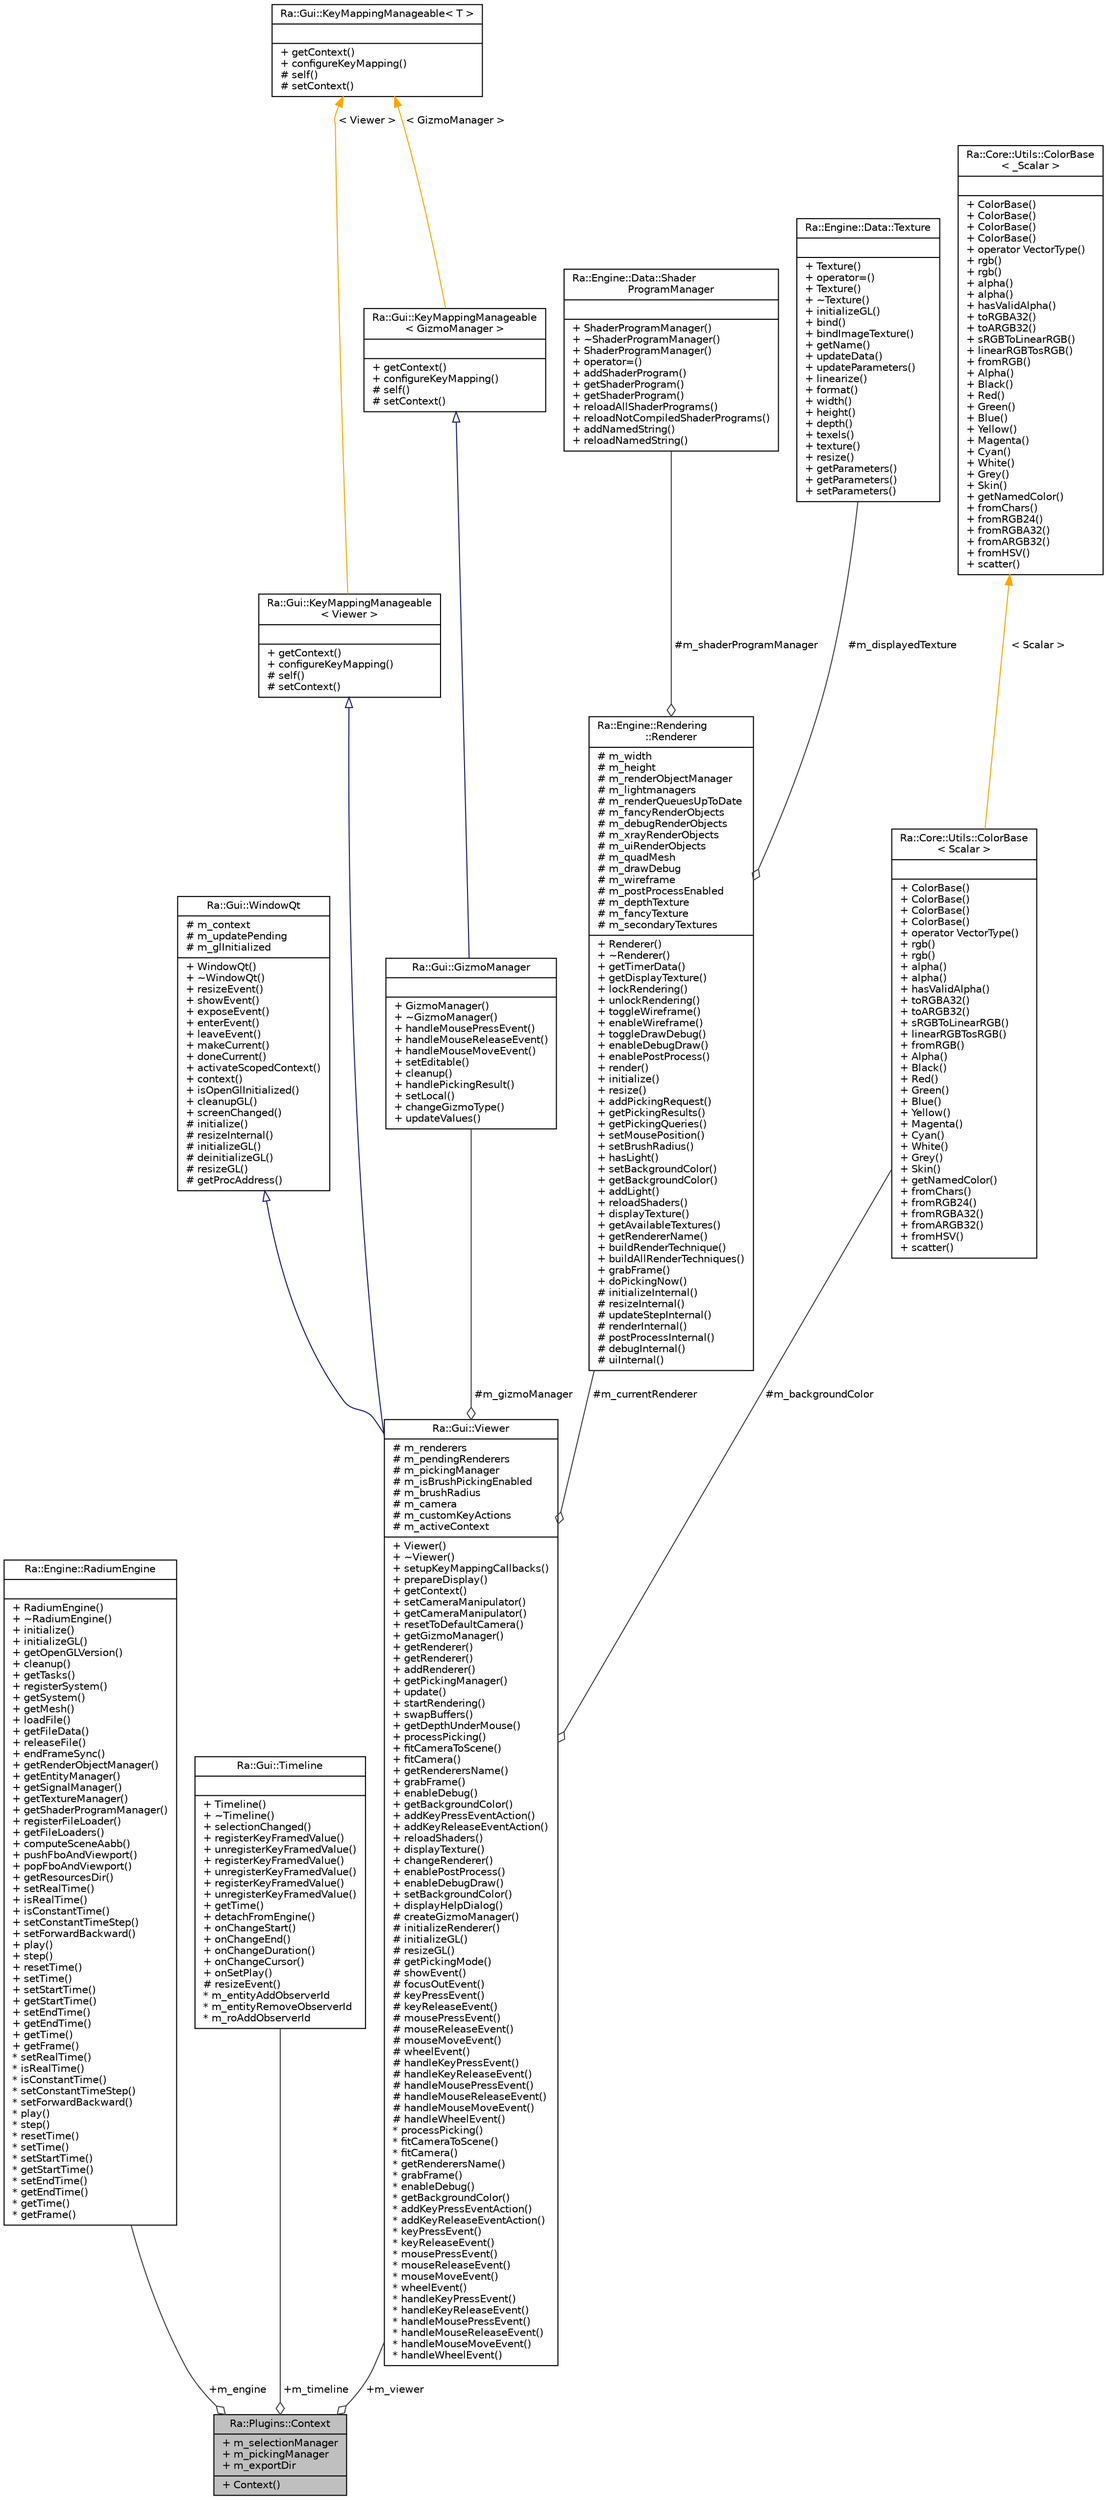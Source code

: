 digraph "Ra::Plugins::Context"
{
 // INTERACTIVE_SVG=YES
 // LATEX_PDF_SIZE
  edge [fontname="Helvetica",fontsize="10",labelfontname="Helvetica",labelfontsize="10"];
  node [fontname="Helvetica",fontsize="10",shape=record];
  Node1 [label="{Ra::Plugins::Context\n|+ m_selectionManager\l+ m_pickingManager\l+ m_exportDir\l|+ Context()\l}",height=0.2,width=0.4,color="black", fillcolor="grey75", style="filled", fontcolor="black",tooltip="Data passed to the plugin constructor."];
  Node2 -> Node1 [color="grey25",fontsize="10",style="solid",label=" +m_engine" ,arrowhead="odiamond",fontname="Helvetica"];
  Node2 [label="{Ra::Engine::RadiumEngine\n||+ RadiumEngine()\l+ ~RadiumEngine()\l+ initialize()\l+ initializeGL()\l+ getOpenGLVersion()\l+ cleanup()\l+ getTasks()\l+ registerSystem()\l+ getSystem()\l+ getMesh()\l+ loadFile()\l+ getFileData()\l+ releaseFile()\l+ endFrameSync()\l+ getRenderObjectManager()\l+ getEntityManager()\l+ getSignalManager()\l+ getTextureManager()\l+ getShaderProgramManager()\l+ registerFileLoader()\l+ getFileLoaders()\l+ computeSceneAabb()\l+ pushFboAndViewport()\l+ popFboAndViewport()\l+ getResourcesDir()\l+ setRealTime()\l+ isRealTime()\l+ isConstantTime()\l+ setConstantTimeStep()\l+ setForwardBackward()\l+ play()\l+ step()\l+ resetTime()\l+ setTime()\l+ setStartTime()\l+ getStartTime()\l+ setEndTime()\l+ getEndTime()\l+ getTime()\l+ getFrame()\l* setRealTime()\l* isRealTime()\l* isConstantTime()\l* setConstantTimeStep()\l* setForwardBackward()\l* play()\l* step()\l* resetTime()\l* setTime()\l* setStartTime()\l* getStartTime()\l* setEndTime()\l* getEndTime()\l* getTime()\l* getFrame()\l}",height=0.2,width=0.4,color="black", fillcolor="white", style="filled",URL="$classRa_1_1Engine_1_1RadiumEngine.html",tooltip=" "];
  Node3 -> Node1 [color="grey25",fontsize="10",style="solid",label=" +m_timeline" ,arrowhead="odiamond",fontname="Helvetica"];
  Node3 [label="{Ra::Gui::Timeline\n||+ Timeline()\l+ ~Timeline()\l+ selectionChanged()\l+ registerKeyFramedValue()\l+ unregisterKeyFramedValue()\l+ registerKeyFramedValue()\l+ unregisterKeyFramedValue()\l+ registerKeyFramedValue()\l+ unregisterKeyFramedValue()\l+ getTime()\l+ detachFromEngine()\l+ onChangeStart()\l+ onChangeEnd()\l+ onChangeDuration()\l+ onChangeCursor()\l+ onSetPlay()\l# resizeEvent()\l* m_entityAddObserverId\l* m_entityRemoveObserverId\l* m_roAddObserverId\l}",height=0.2,width=0.4,color="black", fillcolor="white", style="filled",URL="$classRa_1_1Gui_1_1Timeline.html",tooltip="The Timeline class provides display and management of time, as well as keyframes."];
  Node4 -> Node1 [color="grey25",fontsize="10",style="solid",label=" +m_viewer" ,arrowhead="odiamond",fontname="Helvetica"];
  Node4 [label="{Ra::Gui::Viewer\n|# m_renderers\l# m_pendingRenderers\l# m_pickingManager\l# m_isBrushPickingEnabled\l# m_brushRadius\l# m_camera\l# m_customKeyActions\l# m_activeContext\l|+ Viewer()\l+ ~Viewer()\l+ setupKeyMappingCallbacks()\l+ prepareDisplay()\l+ getContext()\l+ setCameraManipulator()\l+ getCameraManipulator()\l+ resetToDefaultCamera()\l+ getGizmoManager()\l+ getRenderer()\l+ getRenderer()\l+ addRenderer()\l+ getPickingManager()\l+ update()\l+ startRendering()\l+ swapBuffers()\l+ getDepthUnderMouse()\l+ processPicking()\l+ fitCameraToScene()\l+ fitCamera()\l+ getRenderersName()\l+ grabFrame()\l+ enableDebug()\l+ getBackgroundColor()\l+ addKeyPressEventAction()\l+ addKeyReleaseEventAction()\l+ reloadShaders()\l+ displayTexture()\l+ changeRenderer()\l+ enablePostProcess()\l+ enableDebugDraw()\l+ setBackgroundColor()\l+ displayHelpDialog()\l# createGizmoManager()\l# initializeRenderer()\l# initializeGL()\l# resizeGL()\l# getPickingMode()\l# showEvent()\l# focusOutEvent()\l# keyPressEvent()\l# keyReleaseEvent()\l# mousePressEvent()\l# mouseReleaseEvent()\l# mouseMoveEvent()\l# wheelEvent()\l# handleKeyPressEvent()\l# handleKeyReleaseEvent()\l# handleMousePressEvent()\l# handleMouseReleaseEvent()\l# handleMouseMoveEvent()\l# handleWheelEvent()\l* processPicking()\l* fitCameraToScene()\l* fitCamera()\l* getRenderersName()\l* grabFrame()\l* enableDebug()\l* getBackgroundColor()\l* addKeyPressEventAction()\l* addKeyReleaseEventAction()\l* keyPressEvent()\l* keyReleaseEvent()\l* mousePressEvent()\l* mouseReleaseEvent()\l* mouseMoveEvent()\l* wheelEvent()\l* handleKeyPressEvent()\l* handleKeyReleaseEvent()\l* handleMousePressEvent()\l* handleMouseReleaseEvent()\l* handleMouseMoveEvent()\l* handleWheelEvent()\l}",height=0.2,width=0.4,color="black", fillcolor="white", style="filled",URL="$classRa_1_1Gui_1_1Viewer.html",tooltip=" "];
  Node5 -> Node4 [dir="back",color="midnightblue",fontsize="10",style="solid",arrowtail="onormal",fontname="Helvetica"];
  Node5 [label="{Ra::Gui::WindowQt\n|# m_context\l# m_updatePending\l# m_glInitialized\l|+ WindowQt()\l+ ~WindowQt()\l+ resizeEvent()\l+ showEvent()\l+ exposeEvent()\l+ enterEvent()\l+ leaveEvent()\l+ makeCurrent()\l+ doneCurrent()\l+ activateScopedContext()\l+ context()\l+ isOpenGlInitialized()\l+ cleanupGL()\l+ screenChanged()\l# initialize()\l# resizeInternal()\l# initializeGL()\l# deinitializeGL()\l# resizeGL()\l# getProcAddress()\l}",height=0.2,width=0.4,color="black", fillcolor="white", style="filled",URL="$classRa_1_1Gui_1_1WindowQt.html",tooltip="Base class for OpenGL widgets, compatble with Qt and globjects/glbindings."];
  Node6 -> Node4 [dir="back",color="midnightblue",fontsize="10",style="solid",arrowtail="onormal",fontname="Helvetica"];
  Node6 [label="{Ra::Gui::KeyMappingManageable\l\< Viewer \>\n||+ getContext()\l+ configureKeyMapping()\l# self()\l# setContext()\l}",height=0.2,width=0.4,color="black", fillcolor="white", style="filled",URL="$classRa_1_1Gui_1_1KeyMappingManageable.html",tooltip=" "];
  Node7 -> Node6 [dir="back",color="orange",fontsize="10",style="solid",label=" \< Viewer \>" ,fontname="Helvetica"];
  Node7 [label="{Ra::Gui::KeyMappingManageable\< T \>\n||+ getContext()\l+ configureKeyMapping()\l# self()\l# setContext()\l}",height=0.2,width=0.4,color="black", fillcolor="white", style="filled",URL="$classRa_1_1Gui_1_1KeyMappingManageable.html",tooltip=" "];
  Node8 -> Node4 [color="grey25",fontsize="10",style="solid",label=" #m_currentRenderer" ,arrowhead="odiamond",fontname="Helvetica"];
  Node8 [label="{Ra::Engine::Rendering\l::Renderer\n|# m_width\l# m_height\l# m_renderObjectManager\l# m_lightmanagers\l# m_renderQueuesUpToDate\l# m_fancyRenderObjects\l# m_debugRenderObjects\l# m_xrayRenderObjects\l# m_uiRenderObjects\l# m_quadMesh\l# m_drawDebug\l# m_wireframe\l# m_postProcessEnabled\l# m_depthTexture\l# m_fancyTexture\l# m_secondaryTextures\l|+ Renderer()\l+ ~Renderer()\l+ getTimerData()\l+ getDisplayTexture()\l+ lockRendering()\l+ unlockRendering()\l+ toggleWireframe()\l+ enableWireframe()\l+ toggleDrawDebug()\l+ enableDebugDraw()\l+ enablePostProcess()\l+ render()\l+ initialize()\l+ resize()\l+ addPickingRequest()\l+ getPickingResults()\l+ getPickingQueries()\l+ setMousePosition()\l+ setBrushRadius()\l+ hasLight()\l+ setBackgroundColor()\l+ getBackgroundColor()\l+ addLight()\l+ reloadShaders()\l+ displayTexture()\l+ getAvailableTextures()\l+ getRendererName()\l+ buildRenderTechnique()\l+ buildAllRenderTechniques()\l+ grabFrame()\l+ doPickingNow()\l# initializeInternal()\l# resizeInternal()\l# updateStepInternal()\l# renderInternal()\l# postProcessInternal()\l# debugInternal()\l# uiInternal()\l}",height=0.2,width=0.4,color="black", fillcolor="white", style="filled",URL="$classRa_1_1Engine_1_1Rendering_1_1Renderer.html",tooltip=" "];
  Node9 -> Node8 [color="grey25",fontsize="10",style="solid",label=" #m_shaderProgramManager" ,arrowhead="odiamond",fontname="Helvetica"];
  Node9 [label="{Ra::Engine::Data::Shader\lProgramManager\n||+ ShaderProgramManager()\l+ ~ShaderProgramManager()\l+ ShaderProgramManager()\l+ operator=()\l+ addShaderProgram()\l+ getShaderProgram()\l+ getShaderProgram()\l+ reloadAllShaderPrograms()\l+ reloadNotCompiledShaderPrograms()\l+ addNamedString()\l+ reloadNamedString()\l}",height=0.2,width=0.4,color="black", fillcolor="white", style="filled",URL="$classRa_1_1Engine_1_1Data_1_1ShaderProgramManager.html",tooltip=" "];
  Node10 -> Node8 [color="grey25",fontsize="10",style="solid",label=" #m_displayedTexture" ,arrowhead="odiamond",fontname="Helvetica"];
  Node10 [label="{Ra::Engine::Data::Texture\n||+ Texture()\l+ operator=()\l+ Texture()\l+ ~Texture()\l+ initializeGL()\l+ bind()\l+ bindImageTexture()\l+ getName()\l+ updateData()\l+ updateParameters()\l+ linearize()\l+ format()\l+ width()\l+ height()\l+ depth()\l+ texels()\l+ texture()\l+ resize()\l+ getParameters()\l+ getParameters()\l+ setParameters()\l}",height=0.2,width=0.4,color="black", fillcolor="white", style="filled",URL="$classRa_1_1Engine_1_1Data_1_1Texture.html",tooltip=" "];
  Node11 -> Node4 [color="grey25",fontsize="10",style="solid",label=" #m_gizmoManager" ,arrowhead="odiamond",fontname="Helvetica"];
  Node11 [label="{Ra::Gui::GizmoManager\n||+ GizmoManager()\l+ ~GizmoManager()\l+ handleMousePressEvent()\l+ handleMouseReleaseEvent()\l+ handleMouseMoveEvent()\l+ setEditable()\l+ cleanup()\l+ handlePickingResult()\l+ setLocal()\l+ changeGizmoType()\l+ updateValues()\l}",height=0.2,width=0.4,color="black", fillcolor="white", style="filled",URL="$classRa_1_1Gui_1_1GizmoManager.html",tooltip=" "];
  Node12 -> Node11 [dir="back",color="midnightblue",fontsize="10",style="solid",arrowtail="onormal",fontname="Helvetica"];
  Node12 [label="{Ra::Gui::KeyMappingManageable\l\< GizmoManager \>\n||+ getContext()\l+ configureKeyMapping()\l# self()\l# setContext()\l}",height=0.2,width=0.4,color="black", fillcolor="white", style="filled",URL="$classRa_1_1Gui_1_1KeyMappingManageable.html",tooltip=" "];
  Node7 -> Node12 [dir="back",color="orange",fontsize="10",style="solid",label=" \< GizmoManager \>" ,fontname="Helvetica"];
  Node13 -> Node4 [color="grey25",fontsize="10",style="solid",label=" #m_backgroundColor" ,arrowhead="odiamond",fontname="Helvetica"];
  Node13 [label="{Ra::Core::Utils::ColorBase\l\< Scalar \>\n||+ ColorBase()\l+ ColorBase()\l+ ColorBase()\l+ ColorBase()\l+ operator VectorType()\l+ rgb()\l+ rgb()\l+ alpha()\l+ alpha()\l+ hasValidAlpha()\l+ toRGBA32()\l+ toARGB32()\l+ sRGBToLinearRGB()\l+ linearRGBTosRGB()\l+ fromRGB()\l+ Alpha()\l+ Black()\l+ Red()\l+ Green()\l+ Blue()\l+ Yellow()\l+ Magenta()\l+ Cyan()\l+ White()\l+ Grey()\l+ Skin()\l+ getNamedColor()\l+ fromChars()\l+ fromRGB24()\l+ fromRGBA32()\l+ fromARGB32()\l+ fromHSV()\l+ scatter()\l}",height=0.2,width=0.4,color="black", fillcolor="white", style="filled",URL="$classRa_1_1Core_1_1Utils_1_1ColorBase.html",tooltip=" "];
  Node14 -> Node13 [dir="back",color="orange",fontsize="10",style="solid",label=" \< Scalar \>" ,fontname="Helvetica"];
  Node14 [label="{Ra::Core::Utils::ColorBase\l\< _Scalar \>\n||+ ColorBase()\l+ ColorBase()\l+ ColorBase()\l+ ColorBase()\l+ operator VectorType()\l+ rgb()\l+ rgb()\l+ alpha()\l+ alpha()\l+ hasValidAlpha()\l+ toRGBA32()\l+ toARGB32()\l+ sRGBToLinearRGB()\l+ linearRGBTosRGB()\l+ fromRGB()\l+ Alpha()\l+ Black()\l+ Red()\l+ Green()\l+ Blue()\l+ Yellow()\l+ Magenta()\l+ Cyan()\l+ White()\l+ Grey()\l+ Skin()\l+ getNamedColor()\l+ fromChars()\l+ fromRGB24()\l+ fromRGBA32()\l+ fromARGB32()\l+ fromHSV()\l+ scatter()\l}",height=0.2,width=0.4,color="black", fillcolor="white", style="filled",URL="$classRa_1_1Core_1_1Utils_1_1ColorBase.html",tooltip=" "];
}

